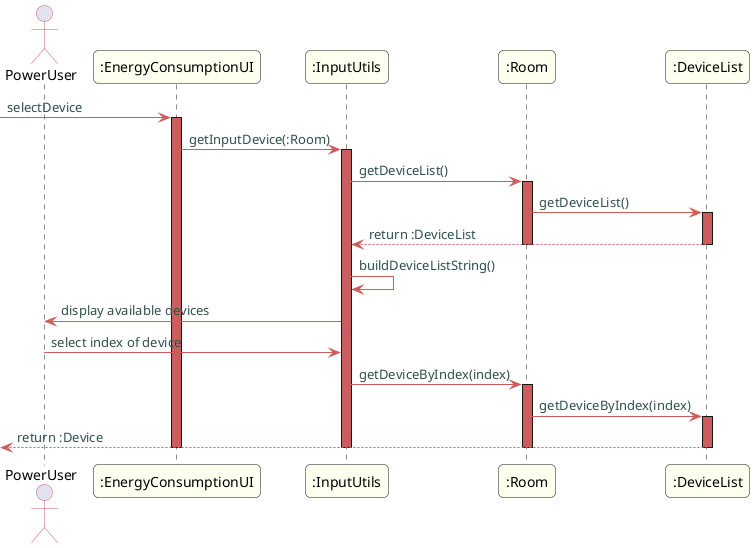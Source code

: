 @startuml
skinparam titleBorderRoundCorner 10
skinparam titleBorderThickness 3
skinparam titleBorderColor indianred
skinparam titleBackgroundColor ivory
skinparam FontName quicksand

skinparam actor {
 	BorderColor indianred
 	}

 skinparam sequence {
 	LifeLineBackgroundColor indianred
 	ParticipantBackgroundColor ivory
 }

 skinparam roundcorner 10

 skinparam component {
   arrowThickness 1
   ArrowFontName Verdana
   ArrowColor indianred
   ArrowFontColor darkslategrey
 }
actor PowerUser

-> ":EnergyConsumptionUI": selectDevice
activate ":EnergyConsumptionUI"
":EnergyConsumptionUI" -> ":InputUtils": getInputDevice(:Room)
activate ":InputUtils"
":InputUtils" -> ":Room": getDeviceList()
activate ":Room"
":Room" -> ":DeviceList": getDeviceList()
activate ":DeviceList"
":DeviceList" --> ":InputUtils": return :DeviceList
deactivate ":DeviceList"
deactivate ":Room"
":InputUtils" -> ":InputUtils": buildDeviceListString()
":InputUtils" -> PowerUser: display available devices
PowerUser -> ":InputUtils":  select index of device
":InputUtils" -> ":Room": getDeviceByIndex(index)
activate ":Room"
":Room" -> ":DeviceList": getDeviceByIndex(index)
activate ":DeviceList"
<-- ":DeviceList": return :Device
deactivate ":DeviceList"
deactivate ":Room"
deactivate ":EnergyConsumptionUI"
deactivate ":InputUtils"
@enduml